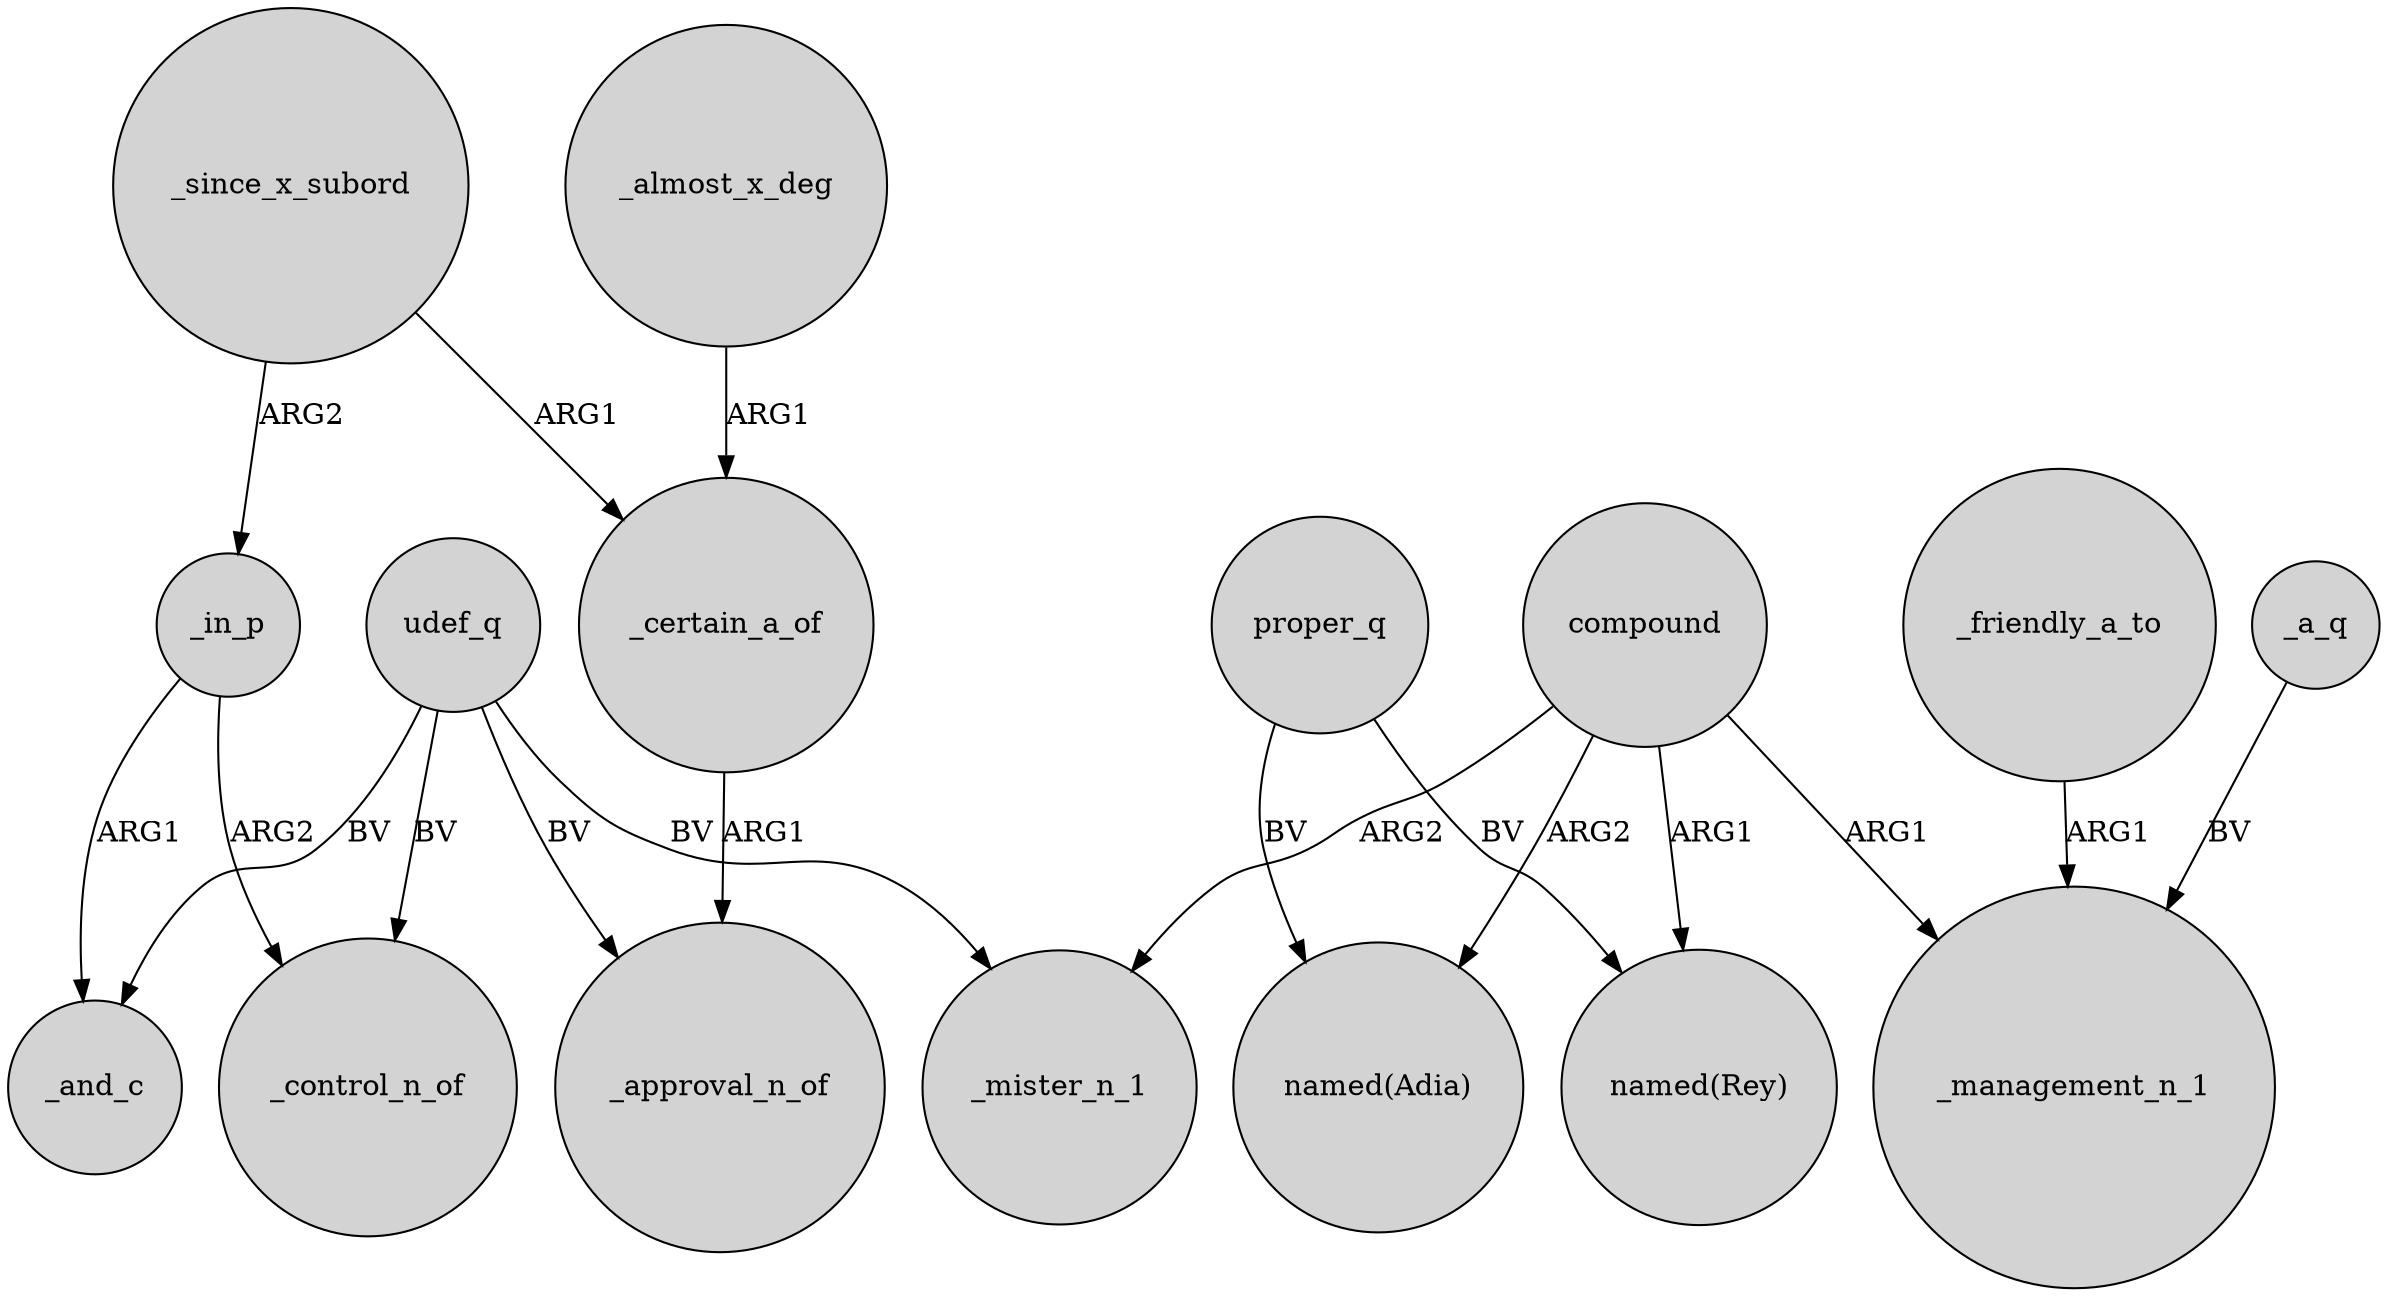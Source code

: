 digraph {
	node [shape=circle style=filled]
	_almost_x_deg -> _certain_a_of [label=ARG1]
	_since_x_subord -> _in_p [label=ARG2]
	_certain_a_of -> _approval_n_of [label=ARG1]
	udef_q -> _mister_n_1 [label=BV]
	_friendly_a_to -> _management_n_1 [label=ARG1]
	compound -> "named(Adia)" [label=ARG2]
	_a_q -> _management_n_1 [label=BV]
	proper_q -> "named(Adia)" [label=BV]
	udef_q -> _approval_n_of [label=BV]
	_in_p -> _and_c [label=ARG1]
	udef_q -> _and_c [label=BV]
	proper_q -> "named(Rey)" [label=BV]
	compound -> "named(Rey)" [label=ARG1]
	compound -> _management_n_1 [label=ARG1]
	udef_q -> _control_n_of [label=BV]
	compound -> _mister_n_1 [label=ARG2]
	_in_p -> _control_n_of [label=ARG2]
	_since_x_subord -> _certain_a_of [label=ARG1]
}
